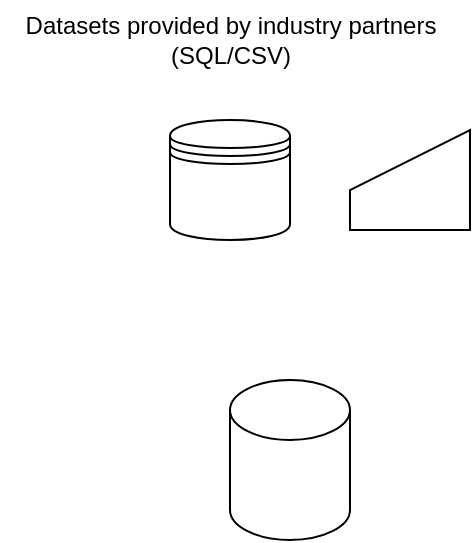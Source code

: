 <mxfile version="23.1.1" type="github">
  <diagram name="Page-1" id="c7488fd3-1785-93aa-aadb-54a6760d102a">
    <mxGraphModel dx="1002" dy="577" grid="1" gridSize="10" guides="1" tooltips="1" connect="1" arrows="1" fold="1" page="1" pageScale="1" pageWidth="1100" pageHeight="850" background="none" math="0" shadow="0">
      <root>
        <mxCell id="0" />
        <mxCell id="1" parent="0" />
        <mxCell id="yL8Y23ndC1ePSWJtt0TE-1" value="" style="shape=manualInput;whiteSpace=wrap;html=1;" vertex="1" parent="1">
          <mxGeometry x="180" y="185" width="60" height="50" as="geometry" />
        </mxCell>
        <mxCell id="yL8Y23ndC1ePSWJtt0TE-2" value="" style="shape=datastore;whiteSpace=wrap;html=1;" vertex="1" parent="1">
          <mxGeometry x="90" y="180" width="60" height="60" as="geometry" />
        </mxCell>
        <mxCell id="yL8Y23ndC1ePSWJtt0TE-3" value="" style="shape=cylinder3;whiteSpace=wrap;html=1;boundedLbl=1;backgroundOutline=1;size=15;" vertex="1" parent="1">
          <mxGeometry x="120" y="310" width="60" height="80" as="geometry" />
        </mxCell>
        <mxCell id="yL8Y23ndC1ePSWJtt0TE-4" value="Datasets provided by industry partners&lt;br&gt;(SQL/CSV)" style="text;html=1;align=center;verticalAlign=middle;resizable=0;points=[];autosize=1;strokeColor=none;fillColor=none;" vertex="1" parent="1">
          <mxGeometry x="5" y="120" width="230" height="40" as="geometry" />
        </mxCell>
      </root>
    </mxGraphModel>
  </diagram>
</mxfile>
